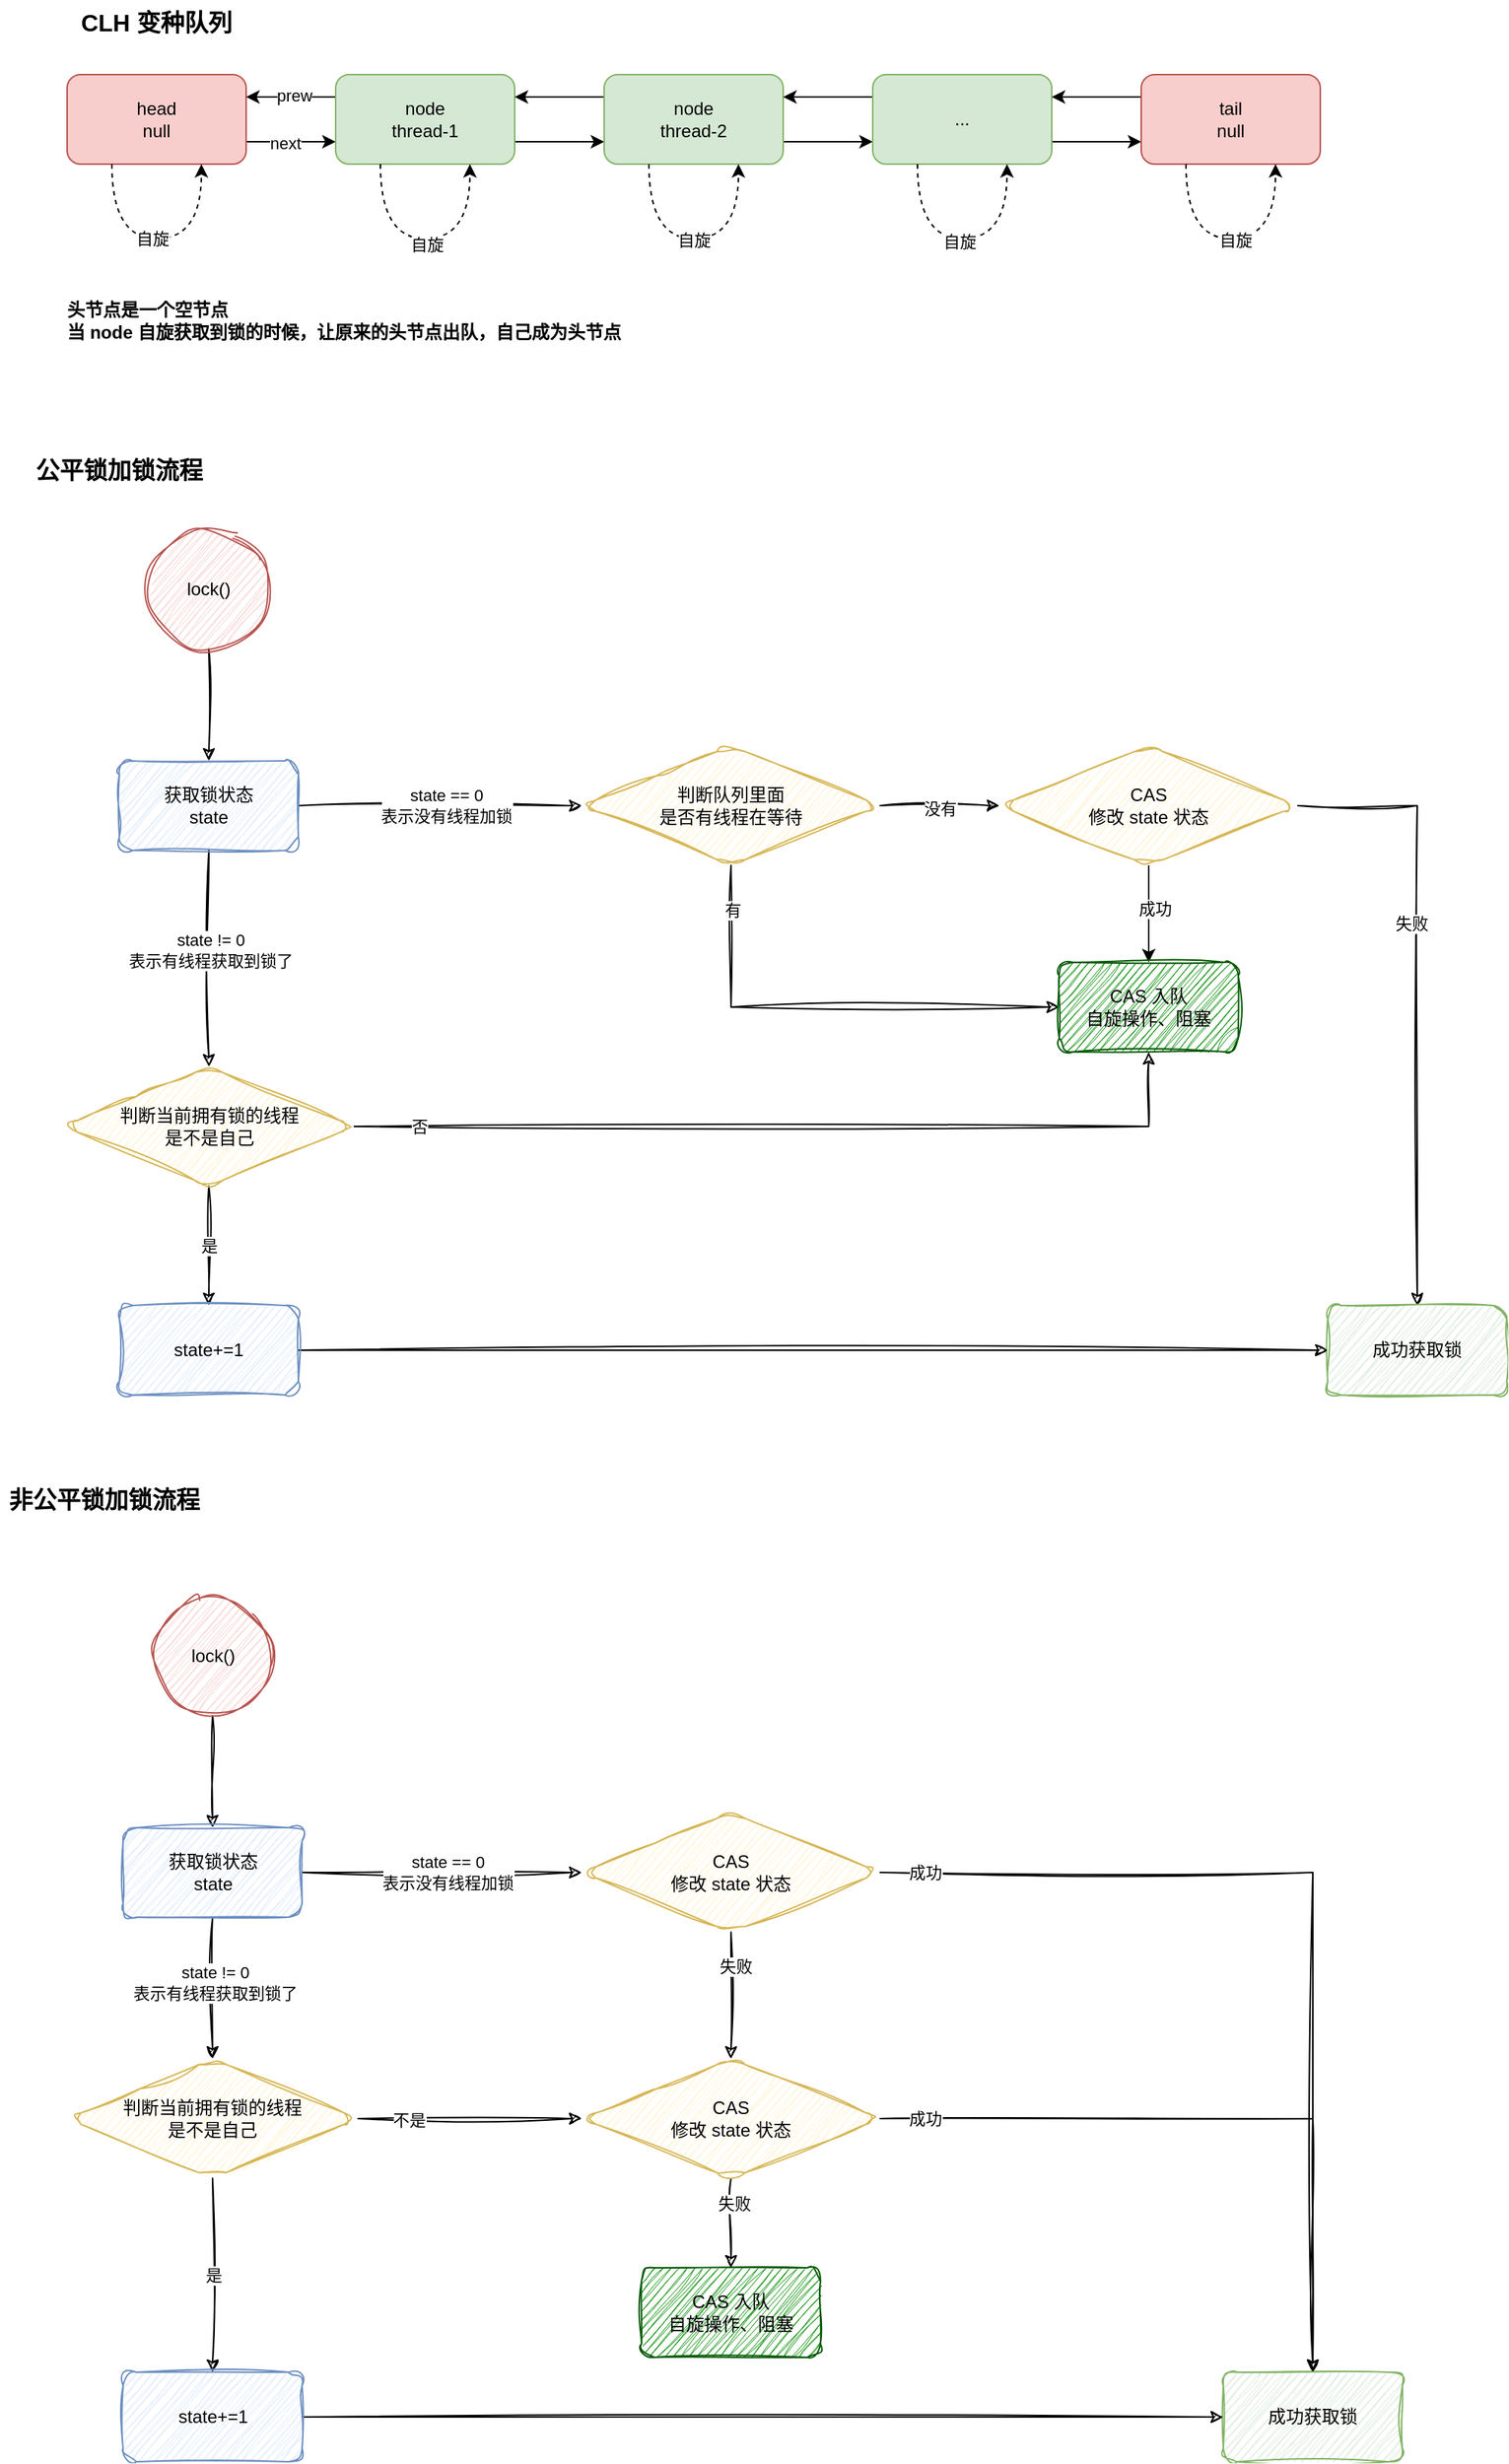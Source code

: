 <mxfile version="21.0.8" type="github">
  <diagram name="第 1 页" id="FUIqtDbXGrKp6zwSzvvZ">
    <mxGraphModel dx="1242" dy="784" grid="1" gridSize="10" guides="1" tooltips="1" connect="1" arrows="1" fold="1" page="1" pageScale="1" pageWidth="827" pageHeight="1169" math="0" shadow="0">
      <root>
        <mxCell id="0" />
        <mxCell id="1" parent="0" />
        <mxCell id="d-1qfOg3ctC3Ut8DfuQS-3" value="" style="edgeStyle=orthogonalEdgeStyle;rounded=0;orthogonalLoop=1;jettySize=auto;html=1;sketch=1;curveFitting=1;jiggle=2;exitX=0.5;exitY=1;exitDx=0;exitDy=0;" edge="1" parent="1" source="d-1qfOg3ctC3Ut8DfuQS-39" target="d-1qfOg3ctC3Ut8DfuQS-2">
          <mxGeometry relative="1" as="geometry">
            <mxPoint x="210" y="500" as="sourcePoint" />
          </mxGeometry>
        </mxCell>
        <mxCell id="d-1qfOg3ctC3Ut8DfuQS-6" value="" style="edgeStyle=orthogonalEdgeStyle;rounded=0;orthogonalLoop=1;jettySize=auto;html=1;sketch=1;curveFitting=1;jiggle=2;" edge="1" parent="1" source="d-1qfOg3ctC3Ut8DfuQS-2" target="d-1qfOg3ctC3Ut8DfuQS-5">
          <mxGeometry relative="1" as="geometry" />
        </mxCell>
        <mxCell id="d-1qfOg3ctC3Ut8DfuQS-7" value="state == 0&lt;br&gt;表示没有线程加锁" style="edgeLabel;html=1;align=center;verticalAlign=middle;resizable=0;points=[];" vertex="1" connectable="0" parent="d-1qfOg3ctC3Ut8DfuQS-6">
          <mxGeometry x="0.04" relative="1" as="geometry">
            <mxPoint as="offset" />
          </mxGeometry>
        </mxCell>
        <mxCell id="d-1qfOg3ctC3Ut8DfuQS-51" value="" style="edgeStyle=orthogonalEdgeStyle;rounded=0;orthogonalLoop=1;jettySize=auto;html=1;sketch=1;curveFitting=1;jiggle=2;" edge="1" parent="1" source="d-1qfOg3ctC3Ut8DfuQS-2" target="d-1qfOg3ctC3Ut8DfuQS-50">
          <mxGeometry relative="1" as="geometry" />
        </mxCell>
        <mxCell id="d-1qfOg3ctC3Ut8DfuQS-52" value="state != 0&lt;br&gt;表示有线程获取到锁了" style="edgeLabel;html=1;align=center;verticalAlign=middle;resizable=0;points=[];" vertex="1" connectable="0" parent="d-1qfOg3ctC3Ut8DfuQS-51">
          <mxGeometry x="-0.086" y="1" relative="1" as="geometry">
            <mxPoint as="offset" />
          </mxGeometry>
        </mxCell>
        <mxCell id="d-1qfOg3ctC3Ut8DfuQS-2" value="获取锁状态&lt;br&gt;state" style="whiteSpace=wrap;html=1;rounded=1;sketch=1;curveFitting=1;jiggle=2;fillColor=#dae8fc;strokeColor=#6c8ebf;" vertex="1" parent="1">
          <mxGeometry x="150" y="580" width="120" height="60" as="geometry" />
        </mxCell>
        <mxCell id="d-1qfOg3ctC3Ut8DfuQS-4" value="公平锁加锁流程" style="text;html=1;strokeColor=none;fillColor=none;align=center;verticalAlign=middle;whiteSpace=wrap;rounded=0;fontStyle=1;fontSize=16;" vertex="1" parent="1">
          <mxGeometry x="80" y="370" width="140" height="30" as="geometry" />
        </mxCell>
        <mxCell id="d-1qfOg3ctC3Ut8DfuQS-38" value="" style="edgeStyle=orthogonalEdgeStyle;rounded=0;orthogonalLoop=1;jettySize=auto;html=1;sketch=1;curveFitting=1;jiggle=2;" edge="1" parent="1" source="d-1qfOg3ctC3Ut8DfuQS-5" target="d-1qfOg3ctC3Ut8DfuQS-37">
          <mxGeometry relative="1" as="geometry" />
        </mxCell>
        <mxCell id="d-1qfOg3ctC3Ut8DfuQS-59" value="没有" style="edgeLabel;html=1;align=center;verticalAlign=middle;resizable=0;points=[];" vertex="1" connectable="0" parent="d-1qfOg3ctC3Ut8DfuQS-38">
          <mxGeometry y="-2" relative="1" as="geometry">
            <mxPoint as="offset" />
          </mxGeometry>
        </mxCell>
        <mxCell id="d-1qfOg3ctC3Ut8DfuQS-49" style="edgeStyle=orthogonalEdgeStyle;rounded=0;orthogonalLoop=1;jettySize=auto;html=1;exitX=0.5;exitY=1;exitDx=0;exitDy=0;entryX=0;entryY=0.5;entryDx=0;entryDy=0;sketch=1;curveFitting=1;jiggle=2;" edge="1" parent="1" source="d-1qfOg3ctC3Ut8DfuQS-5" target="d-1qfOg3ctC3Ut8DfuQS-45">
          <mxGeometry relative="1" as="geometry" />
        </mxCell>
        <mxCell id="d-1qfOg3ctC3Ut8DfuQS-60" value="有" style="edgeLabel;html=1;align=center;verticalAlign=middle;resizable=0;points=[];" vertex="1" connectable="0" parent="d-1qfOg3ctC3Ut8DfuQS-49">
          <mxGeometry x="-0.809" y="1" relative="1" as="geometry">
            <mxPoint as="offset" />
          </mxGeometry>
        </mxCell>
        <mxCell id="d-1qfOg3ctC3Ut8DfuQS-5" value="判断队列里面&lt;br&gt;是否有线程在等待" style="rhombus;whiteSpace=wrap;html=1;rounded=1;sketch=1;curveFitting=1;jiggle=2;fillColor=#fff2cc;strokeColor=#d6b656;" vertex="1" parent="1">
          <mxGeometry x="460" y="570" width="200" height="80" as="geometry" />
        </mxCell>
        <mxCell id="d-1qfOg3ctC3Ut8DfuQS-17" style="edgeStyle=orthogonalEdgeStyle;rounded=0;orthogonalLoop=1;jettySize=auto;html=1;exitX=1;exitY=0.75;exitDx=0;exitDy=0;entryX=0;entryY=0.75;entryDx=0;entryDy=0;" edge="1" parent="1" source="d-1qfOg3ctC3Ut8DfuQS-8" target="d-1qfOg3ctC3Ut8DfuQS-9">
          <mxGeometry relative="1" as="geometry" />
        </mxCell>
        <mxCell id="d-1qfOg3ctC3Ut8DfuQS-22" value="next" style="edgeLabel;html=1;align=center;verticalAlign=middle;resizable=0;points=[];" vertex="1" connectable="0" parent="d-1qfOg3ctC3Ut8DfuQS-17">
          <mxGeometry x="-0.133" y="-1" relative="1" as="geometry">
            <mxPoint as="offset" />
          </mxGeometry>
        </mxCell>
        <mxCell id="d-1qfOg3ctC3Ut8DfuQS-8" value="head&lt;br&gt;null" style="rounded=1;whiteSpace=wrap;html=1;fillColor=#f8cecc;strokeColor=#b85450;" vertex="1" parent="1">
          <mxGeometry x="115" y="120" width="120" height="60" as="geometry" />
        </mxCell>
        <mxCell id="d-1qfOg3ctC3Ut8DfuQS-13" style="edgeStyle=orthogonalEdgeStyle;rounded=0;orthogonalLoop=1;jettySize=auto;html=1;exitX=0;exitY=0.25;exitDx=0;exitDy=0;entryX=1;entryY=0.25;entryDx=0;entryDy=0;" edge="1" parent="1" source="d-1qfOg3ctC3Ut8DfuQS-9" target="d-1qfOg3ctC3Ut8DfuQS-8">
          <mxGeometry relative="1" as="geometry" />
        </mxCell>
        <mxCell id="d-1qfOg3ctC3Ut8DfuQS-21" value="prew" style="edgeLabel;html=1;align=center;verticalAlign=middle;resizable=0;points=[];" vertex="1" connectable="0" parent="d-1qfOg3ctC3Ut8DfuQS-13">
          <mxGeometry x="-0.067" y="-1" relative="1" as="geometry">
            <mxPoint as="offset" />
          </mxGeometry>
        </mxCell>
        <mxCell id="d-1qfOg3ctC3Ut8DfuQS-18" style="edgeStyle=orthogonalEdgeStyle;rounded=0;orthogonalLoop=1;jettySize=auto;html=1;exitX=1;exitY=0.75;exitDx=0;exitDy=0;entryX=0;entryY=0.75;entryDx=0;entryDy=0;" edge="1" parent="1" source="d-1qfOg3ctC3Ut8DfuQS-9" target="d-1qfOg3ctC3Ut8DfuQS-10">
          <mxGeometry relative="1" as="geometry" />
        </mxCell>
        <mxCell id="d-1qfOg3ctC3Ut8DfuQS-9" value="node&lt;br&gt;thread-1" style="rounded=1;whiteSpace=wrap;html=1;fillColor=#d5e8d4;strokeColor=#82b366;" vertex="1" parent="1">
          <mxGeometry x="295" y="120" width="120" height="60" as="geometry" />
        </mxCell>
        <mxCell id="d-1qfOg3ctC3Ut8DfuQS-14" style="edgeStyle=orthogonalEdgeStyle;rounded=0;orthogonalLoop=1;jettySize=auto;html=1;exitX=0;exitY=0.25;exitDx=0;exitDy=0;entryX=1;entryY=0.25;entryDx=0;entryDy=0;" edge="1" parent="1" source="d-1qfOg3ctC3Ut8DfuQS-10" target="d-1qfOg3ctC3Ut8DfuQS-9">
          <mxGeometry relative="1" as="geometry" />
        </mxCell>
        <mxCell id="d-1qfOg3ctC3Ut8DfuQS-19" style="edgeStyle=orthogonalEdgeStyle;rounded=0;orthogonalLoop=1;jettySize=auto;html=1;exitX=1;exitY=0.75;exitDx=0;exitDy=0;entryX=0;entryY=0.75;entryDx=0;entryDy=0;" edge="1" parent="1" source="d-1qfOg3ctC3Ut8DfuQS-10" target="d-1qfOg3ctC3Ut8DfuQS-11">
          <mxGeometry relative="1" as="geometry" />
        </mxCell>
        <mxCell id="d-1qfOg3ctC3Ut8DfuQS-10" value="node&lt;br&gt;thread-2" style="rounded=1;whiteSpace=wrap;html=1;fillColor=#d5e8d4;strokeColor=#82b366;" vertex="1" parent="1">
          <mxGeometry x="475" y="120" width="120" height="60" as="geometry" />
        </mxCell>
        <mxCell id="d-1qfOg3ctC3Ut8DfuQS-15" style="edgeStyle=orthogonalEdgeStyle;rounded=0;orthogonalLoop=1;jettySize=auto;html=1;exitX=0;exitY=0.25;exitDx=0;exitDy=0;entryX=1;entryY=0.25;entryDx=0;entryDy=0;" edge="1" parent="1" source="d-1qfOg3ctC3Ut8DfuQS-11" target="d-1qfOg3ctC3Ut8DfuQS-10">
          <mxGeometry relative="1" as="geometry" />
        </mxCell>
        <mxCell id="d-1qfOg3ctC3Ut8DfuQS-20" style="edgeStyle=orthogonalEdgeStyle;rounded=0;orthogonalLoop=1;jettySize=auto;html=1;exitX=1;exitY=0.75;exitDx=0;exitDy=0;entryX=0;entryY=0.75;entryDx=0;entryDy=0;" edge="1" parent="1" source="d-1qfOg3ctC3Ut8DfuQS-11" target="d-1qfOg3ctC3Ut8DfuQS-12">
          <mxGeometry relative="1" as="geometry" />
        </mxCell>
        <mxCell id="d-1qfOg3ctC3Ut8DfuQS-11" value="..." style="rounded=1;whiteSpace=wrap;html=1;fillColor=#d5e8d4;strokeColor=#82b366;" vertex="1" parent="1">
          <mxGeometry x="655" y="120" width="120" height="60" as="geometry" />
        </mxCell>
        <mxCell id="d-1qfOg3ctC3Ut8DfuQS-16" style="edgeStyle=orthogonalEdgeStyle;rounded=0;orthogonalLoop=1;jettySize=auto;html=1;exitX=0;exitY=0.25;exitDx=0;exitDy=0;entryX=1;entryY=0.25;entryDx=0;entryDy=0;" edge="1" parent="1" source="d-1qfOg3ctC3Ut8DfuQS-12" target="d-1qfOg3ctC3Ut8DfuQS-11">
          <mxGeometry relative="1" as="geometry" />
        </mxCell>
        <mxCell id="d-1qfOg3ctC3Ut8DfuQS-12" value="tail&lt;br&gt;null" style="rounded=1;whiteSpace=wrap;html=1;fillColor=#f8cecc;strokeColor=#b85450;" vertex="1" parent="1">
          <mxGeometry x="835" y="120" width="120" height="60" as="geometry" />
        </mxCell>
        <mxCell id="d-1qfOg3ctC3Ut8DfuQS-23" value="CLH 变种队列" style="text;html=1;strokeColor=none;fillColor=none;align=center;verticalAlign=middle;whiteSpace=wrap;rounded=0;fontStyle=1;fontSize=16;" vertex="1" parent="1">
          <mxGeometry x="90" y="70" width="170" height="30" as="geometry" />
        </mxCell>
        <mxCell id="d-1qfOg3ctC3Ut8DfuQS-24" style="edgeStyle=orthogonalEdgeStyle;rounded=0;orthogonalLoop=1;jettySize=auto;html=1;exitX=0.25;exitY=1;exitDx=0;exitDy=0;entryX=0.75;entryY=1;entryDx=0;entryDy=0;curved=1;dashed=1;" edge="1" parent="1" source="d-1qfOg3ctC3Ut8DfuQS-9" target="d-1qfOg3ctC3Ut8DfuQS-9">
          <mxGeometry relative="1" as="geometry">
            <Array as="points">
              <mxPoint x="325" y="230" />
              <mxPoint x="385" y="230" />
            </Array>
          </mxGeometry>
        </mxCell>
        <mxCell id="d-1qfOg3ctC3Ut8DfuQS-31" value="自旋" style="edgeLabel;html=1;align=center;verticalAlign=middle;resizable=0;points=[];" vertex="1" connectable="0" parent="d-1qfOg3ctC3Ut8DfuQS-24">
          <mxGeometry x="0.013" y="-4" relative="1" as="geometry">
            <mxPoint as="offset" />
          </mxGeometry>
        </mxCell>
        <mxCell id="d-1qfOg3ctC3Ut8DfuQS-26" style="edgeStyle=orthogonalEdgeStyle;rounded=0;orthogonalLoop=1;jettySize=auto;html=1;exitX=0.25;exitY=1;exitDx=0;exitDy=0;entryX=0.75;entryY=1;entryDx=0;entryDy=0;curved=1;dashed=1;" edge="1" parent="1" source="d-1qfOg3ctC3Ut8DfuQS-10" target="d-1qfOg3ctC3Ut8DfuQS-10">
          <mxGeometry relative="1" as="geometry">
            <Array as="points">
              <mxPoint x="505" y="230" />
              <mxPoint x="565" y="230" />
            </Array>
          </mxGeometry>
        </mxCell>
        <mxCell id="d-1qfOg3ctC3Ut8DfuQS-32" value="自旋" style="edgeLabel;html=1;align=center;verticalAlign=middle;resizable=0;points=[];" vertex="1" connectable="0" parent="d-1qfOg3ctC3Ut8DfuQS-26">
          <mxGeometry y="-1" relative="1" as="geometry">
            <mxPoint as="offset" />
          </mxGeometry>
        </mxCell>
        <mxCell id="d-1qfOg3ctC3Ut8DfuQS-27" style="edgeStyle=orthogonalEdgeStyle;rounded=0;orthogonalLoop=1;jettySize=auto;html=1;exitX=0.25;exitY=1;exitDx=0;exitDy=0;entryX=0.75;entryY=1;entryDx=0;entryDy=0;curved=1;dashed=1;" edge="1" parent="1" source="d-1qfOg3ctC3Ut8DfuQS-11" target="d-1qfOg3ctC3Ut8DfuQS-11">
          <mxGeometry relative="1" as="geometry">
            <Array as="points">
              <mxPoint x="685" y="230" />
              <mxPoint x="745" y="230" />
            </Array>
          </mxGeometry>
        </mxCell>
        <mxCell id="d-1qfOg3ctC3Ut8DfuQS-33" value="自旋" style="edgeLabel;html=1;align=center;verticalAlign=middle;resizable=0;points=[];" vertex="1" connectable="0" parent="d-1qfOg3ctC3Ut8DfuQS-27">
          <mxGeometry x="-0.025" y="-2" relative="1" as="geometry">
            <mxPoint as="offset" />
          </mxGeometry>
        </mxCell>
        <mxCell id="d-1qfOg3ctC3Ut8DfuQS-28" style="edgeStyle=orthogonalEdgeStyle;rounded=0;orthogonalLoop=1;jettySize=auto;html=1;exitX=0.25;exitY=1;exitDx=0;exitDy=0;entryX=0.75;entryY=1;entryDx=0;entryDy=0;curved=1;dashed=1;" edge="1" parent="1" source="d-1qfOg3ctC3Ut8DfuQS-12" target="d-1qfOg3ctC3Ut8DfuQS-12">
          <mxGeometry relative="1" as="geometry">
            <Array as="points">
              <mxPoint x="865" y="230" />
              <mxPoint x="925" y="230" />
            </Array>
          </mxGeometry>
        </mxCell>
        <mxCell id="d-1qfOg3ctC3Ut8DfuQS-34" value="自旋" style="edgeLabel;html=1;align=center;verticalAlign=middle;resizable=0;points=[];" vertex="1" connectable="0" parent="d-1qfOg3ctC3Ut8DfuQS-28">
          <mxGeometry x="0.037" y="-1" relative="1" as="geometry">
            <mxPoint as="offset" />
          </mxGeometry>
        </mxCell>
        <mxCell id="d-1qfOg3ctC3Ut8DfuQS-29" style="edgeStyle=orthogonalEdgeStyle;rounded=0;orthogonalLoop=1;jettySize=auto;html=1;exitX=0.25;exitY=1;exitDx=0;exitDy=0;entryX=0.75;entryY=1;entryDx=0;entryDy=0;curved=1;dashed=1;" edge="1" parent="1" source="d-1qfOg3ctC3Ut8DfuQS-8" target="d-1qfOg3ctC3Ut8DfuQS-8">
          <mxGeometry relative="1" as="geometry">
            <Array as="points">
              <mxPoint x="145" y="230" />
              <mxPoint x="205" y="230" />
            </Array>
          </mxGeometry>
        </mxCell>
        <mxCell id="d-1qfOg3ctC3Ut8DfuQS-30" value="自旋" style="edgeLabel;html=1;align=center;verticalAlign=middle;resizable=0;points=[];" vertex="1" connectable="0" parent="d-1qfOg3ctC3Ut8DfuQS-29">
          <mxGeometry x="-0.037" relative="1" as="geometry">
            <mxPoint as="offset" />
          </mxGeometry>
        </mxCell>
        <mxCell id="d-1qfOg3ctC3Ut8DfuQS-42" value="" style="edgeStyle=orthogonalEdgeStyle;rounded=0;orthogonalLoop=1;jettySize=auto;html=1;sketch=1;curveFitting=1;jiggle=2;" edge="1" parent="1" source="d-1qfOg3ctC3Ut8DfuQS-37" target="d-1qfOg3ctC3Ut8DfuQS-41">
          <mxGeometry relative="1" as="geometry" />
        </mxCell>
        <mxCell id="d-1qfOg3ctC3Ut8DfuQS-47" value="失败" style="edgeLabel;html=1;align=center;verticalAlign=middle;resizable=0;points=[];" vertex="1" connectable="0" parent="d-1qfOg3ctC3Ut8DfuQS-42">
          <mxGeometry x="-0.233" y="-4" relative="1" as="geometry">
            <mxPoint as="offset" />
          </mxGeometry>
        </mxCell>
        <mxCell id="d-1qfOg3ctC3Ut8DfuQS-46" value="" style="edgeStyle=orthogonalEdgeStyle;rounded=0;orthogonalLoop=1;jettySize=auto;html=1;" edge="1" parent="1" source="d-1qfOg3ctC3Ut8DfuQS-37" target="d-1qfOg3ctC3Ut8DfuQS-45">
          <mxGeometry relative="1" as="geometry" />
        </mxCell>
        <mxCell id="d-1qfOg3ctC3Ut8DfuQS-48" value="成功" style="edgeLabel;html=1;align=center;verticalAlign=middle;resizable=0;points=[];" vertex="1" connectable="0" parent="d-1qfOg3ctC3Ut8DfuQS-46">
          <mxGeometry x="-0.111" y="4" relative="1" as="geometry">
            <mxPoint as="offset" />
          </mxGeometry>
        </mxCell>
        <mxCell id="d-1qfOg3ctC3Ut8DfuQS-37" value="CAS&lt;br&gt;修改 state 状态" style="rhombus;whiteSpace=wrap;html=1;rounded=1;sketch=1;curveFitting=1;jiggle=2;fillColor=#fff2cc;strokeColor=#d6b656;" vertex="1" parent="1">
          <mxGeometry x="740" y="570" width="200" height="80" as="geometry" />
        </mxCell>
        <mxCell id="d-1qfOg3ctC3Ut8DfuQS-39" value="lock()" style="ellipse;whiteSpace=wrap;html=1;aspect=fixed;sketch=1;curveFitting=1;jiggle=2;fillColor=#f8cecc;strokeColor=#b85450;" vertex="1" parent="1">
          <mxGeometry x="170" y="425" width="80" height="80" as="geometry" />
        </mxCell>
        <mxCell id="d-1qfOg3ctC3Ut8DfuQS-41" value="成功获取锁" style="whiteSpace=wrap;html=1;fillColor=#d5e8d4;strokeColor=#82b366;rounded=1;sketch=1;curveFitting=1;jiggle=2;" vertex="1" parent="1">
          <mxGeometry x="960" y="945" width="120" height="60" as="geometry" />
        </mxCell>
        <mxCell id="d-1qfOg3ctC3Ut8DfuQS-45" value="CAS 入队&lt;br&gt;自旋操作、阻塞" style="whiteSpace=wrap;html=1;rounded=1;sketch=1;curveFitting=1;jiggle=2;fillColor=#008a00;strokeColor=#005700;fontColor=#000000;" vertex="1" parent="1">
          <mxGeometry x="780" y="715" width="120" height="60" as="geometry" />
        </mxCell>
        <mxCell id="d-1qfOg3ctC3Ut8DfuQS-54" value="是" style="edgeStyle=orthogonalEdgeStyle;rounded=0;orthogonalLoop=1;jettySize=auto;html=1;sketch=1;curveFitting=1;jiggle=2;" edge="1" parent="1" source="d-1qfOg3ctC3Ut8DfuQS-50" target="d-1qfOg3ctC3Ut8DfuQS-53">
          <mxGeometry relative="1" as="geometry" />
        </mxCell>
        <mxCell id="d-1qfOg3ctC3Ut8DfuQS-56" style="edgeStyle=orthogonalEdgeStyle;rounded=0;orthogonalLoop=1;jettySize=auto;html=1;exitX=1;exitY=0.5;exitDx=0;exitDy=0;entryX=0.5;entryY=1;entryDx=0;entryDy=0;sketch=1;curveFitting=1;jiggle=2;" edge="1" parent="1" source="d-1qfOg3ctC3Ut8DfuQS-50" target="d-1qfOg3ctC3Ut8DfuQS-45">
          <mxGeometry relative="1" as="geometry" />
        </mxCell>
        <mxCell id="d-1qfOg3ctC3Ut8DfuQS-58" value="否" style="edgeLabel;html=1;align=center;verticalAlign=middle;resizable=0;points=[];" vertex="1" connectable="0" parent="d-1qfOg3ctC3Ut8DfuQS-56">
          <mxGeometry x="-0.854" relative="1" as="geometry">
            <mxPoint x="1" as="offset" />
          </mxGeometry>
        </mxCell>
        <mxCell id="d-1qfOg3ctC3Ut8DfuQS-50" value="判断当前拥有锁的线程&lt;br&gt;是不是自己" style="rhombus;whiteSpace=wrap;html=1;rounded=1;sketch=1;curveFitting=1;jiggle=2;fillColor=#fff2cc;strokeColor=#d6b656;" vertex="1" parent="1">
          <mxGeometry x="112.5" y="785" width="195" height="80" as="geometry" />
        </mxCell>
        <mxCell id="d-1qfOg3ctC3Ut8DfuQS-61" style="edgeStyle=orthogonalEdgeStyle;rounded=0;orthogonalLoop=1;jettySize=auto;html=1;exitX=1;exitY=0.5;exitDx=0;exitDy=0;entryX=0;entryY=0.5;entryDx=0;entryDy=0;sketch=1;curveFitting=1;jiggle=2;" edge="1" parent="1" source="d-1qfOg3ctC3Ut8DfuQS-53" target="d-1qfOg3ctC3Ut8DfuQS-41">
          <mxGeometry relative="1" as="geometry" />
        </mxCell>
        <mxCell id="d-1qfOg3ctC3Ut8DfuQS-53" value="state+=1" style="whiteSpace=wrap;html=1;fillColor=#dae8fc;strokeColor=#6c8ebf;rounded=1;sketch=1;curveFitting=1;jiggle=2;" vertex="1" parent="1">
          <mxGeometry x="150" y="945" width="120" height="60" as="geometry" />
        </mxCell>
        <mxCell id="d-1qfOg3ctC3Ut8DfuQS-63" value="头节点是一个空节点&lt;br&gt;当 node 自旋获取到锁的时候，让原来的头节点出队，自己成为头节点" style="text;html=1;strokeColor=none;fillColor=none;align=left;verticalAlign=middle;whiteSpace=wrap;rounded=0;fontStyle=1" vertex="1" parent="1">
          <mxGeometry x="112.5" y="260" width="386" height="50" as="geometry" />
        </mxCell>
        <mxCell id="d-1qfOg3ctC3Ut8DfuQS-64" value="非公平锁加锁流程" style="text;html=1;strokeColor=none;fillColor=none;align=center;verticalAlign=middle;whiteSpace=wrap;rounded=0;fontStyle=1;fontSize=16;" vertex="1" parent="1">
          <mxGeometry x="70" y="1060" width="140" height="30" as="geometry" />
        </mxCell>
        <mxCell id="d-1qfOg3ctC3Ut8DfuQS-68" value="" style="edgeStyle=orthogonalEdgeStyle;rounded=0;orthogonalLoop=1;jettySize=auto;html=1;sketch=1;curveFitting=1;jiggle=2;exitX=0.5;exitY=1;exitDx=0;exitDy=0;" edge="1" parent="1" source="d-1qfOg3ctC3Ut8DfuQS-84" target="d-1qfOg3ctC3Ut8DfuQS-73">
          <mxGeometry relative="1" as="geometry">
            <mxPoint x="212.5" y="1215" as="sourcePoint" />
          </mxGeometry>
        </mxCell>
        <mxCell id="d-1qfOg3ctC3Ut8DfuQS-69" value="" style="edgeStyle=orthogonalEdgeStyle;rounded=0;orthogonalLoop=1;jettySize=auto;html=1;sketch=1;curveFitting=1;jiggle=2;entryX=0;entryY=0.5;entryDx=0;entryDy=0;" edge="1" parent="1" source="d-1qfOg3ctC3Ut8DfuQS-73" target="d-1qfOg3ctC3Ut8DfuQS-83">
          <mxGeometry relative="1" as="geometry">
            <mxPoint x="462.5" y="1325" as="targetPoint" />
          </mxGeometry>
        </mxCell>
        <mxCell id="d-1qfOg3ctC3Ut8DfuQS-70" value="state == 0&lt;br&gt;表示没有线程加锁" style="edgeLabel;html=1;align=center;verticalAlign=middle;resizable=0;points=[];" vertex="1" connectable="0" parent="d-1qfOg3ctC3Ut8DfuQS-69">
          <mxGeometry x="0.04" relative="1" as="geometry">
            <mxPoint as="offset" />
          </mxGeometry>
        </mxCell>
        <mxCell id="d-1qfOg3ctC3Ut8DfuQS-71" value="" style="edgeStyle=orthogonalEdgeStyle;rounded=0;orthogonalLoop=1;jettySize=auto;html=1;sketch=1;curveFitting=1;jiggle=2;" edge="1" parent="1" source="d-1qfOg3ctC3Ut8DfuQS-73" target="d-1qfOg3ctC3Ut8DfuQS-90">
          <mxGeometry relative="1" as="geometry" />
        </mxCell>
        <mxCell id="d-1qfOg3ctC3Ut8DfuQS-72" value="state != 0&lt;br&gt;表示有线程获取到锁了" style="edgeLabel;html=1;align=center;verticalAlign=middle;resizable=0;points=[];" vertex="1" connectable="0" parent="d-1qfOg3ctC3Ut8DfuQS-71">
          <mxGeometry x="-0.086" y="1" relative="1" as="geometry">
            <mxPoint as="offset" />
          </mxGeometry>
        </mxCell>
        <mxCell id="d-1qfOg3ctC3Ut8DfuQS-73" value="获取锁状态&lt;br&gt;state" style="whiteSpace=wrap;html=1;rounded=1;sketch=1;curveFitting=1;jiggle=2;fillColor=#dae8fc;strokeColor=#6c8ebf;" vertex="1" parent="1">
          <mxGeometry x="152.5" y="1295" width="120" height="60" as="geometry" />
        </mxCell>
        <mxCell id="d-1qfOg3ctC3Ut8DfuQS-79" value="" style="edgeStyle=orthogonalEdgeStyle;rounded=0;orthogonalLoop=1;jettySize=auto;html=1;sketch=1;curveFitting=1;jiggle=2;" edge="1" parent="1" source="d-1qfOg3ctC3Ut8DfuQS-83" target="d-1qfOg3ctC3Ut8DfuQS-85">
          <mxGeometry relative="1" as="geometry" />
        </mxCell>
        <mxCell id="d-1qfOg3ctC3Ut8DfuQS-80" value="成功" style="edgeLabel;html=1;align=center;verticalAlign=middle;resizable=0;points=[];" vertex="1" connectable="0" parent="d-1qfOg3ctC3Ut8DfuQS-79">
          <mxGeometry x="-0.233" y="-4" relative="1" as="geometry">
            <mxPoint x="-210" y="-4" as="offset" />
          </mxGeometry>
        </mxCell>
        <mxCell id="d-1qfOg3ctC3Ut8DfuQS-94" value="" style="edgeStyle=orthogonalEdgeStyle;rounded=0;orthogonalLoop=1;jettySize=auto;html=1;sketch=1;curveFitting=1;jiggle=2;entryX=0.5;entryY=0;entryDx=0;entryDy=0;" edge="1" parent="1" source="d-1qfOg3ctC3Ut8DfuQS-83" target="d-1qfOg3ctC3Ut8DfuQS-96">
          <mxGeometry relative="1" as="geometry">
            <mxPoint x="560" y="1445" as="targetPoint" />
          </mxGeometry>
        </mxCell>
        <mxCell id="d-1qfOg3ctC3Ut8DfuQS-95" value="失败" style="edgeLabel;html=1;align=center;verticalAlign=middle;resizable=0;points=[];" vertex="1" connectable="0" parent="d-1qfOg3ctC3Ut8DfuQS-94">
          <mxGeometry x="-0.475" y="3" relative="1" as="geometry">
            <mxPoint as="offset" />
          </mxGeometry>
        </mxCell>
        <mxCell id="d-1qfOg3ctC3Ut8DfuQS-83" value="CAS&lt;br&gt;修改 state 状态" style="rhombus;whiteSpace=wrap;html=1;rounded=1;sketch=1;curveFitting=1;jiggle=2;fillColor=#fff2cc;strokeColor=#d6b656;" vertex="1" parent="1">
          <mxGeometry x="460" y="1285" width="200" height="80" as="geometry" />
        </mxCell>
        <mxCell id="d-1qfOg3ctC3Ut8DfuQS-84" value="lock()" style="ellipse;whiteSpace=wrap;html=1;aspect=fixed;sketch=1;curveFitting=1;jiggle=2;fillColor=#f8cecc;strokeColor=#b85450;" vertex="1" parent="1">
          <mxGeometry x="172.5" y="1140" width="80" height="80" as="geometry" />
        </mxCell>
        <mxCell id="d-1qfOg3ctC3Ut8DfuQS-85" value="成功获取锁" style="whiteSpace=wrap;html=1;fillColor=#d5e8d4;strokeColor=#82b366;rounded=1;sketch=1;curveFitting=1;jiggle=2;" vertex="1" parent="1">
          <mxGeometry x="890" y="1660" width="120" height="60" as="geometry" />
        </mxCell>
        <mxCell id="d-1qfOg3ctC3Ut8DfuQS-86" value="CAS 入队&lt;br&gt;自旋操作、阻塞" style="whiteSpace=wrap;html=1;rounded=1;sketch=1;curveFitting=1;jiggle=2;fillColor=#008a00;strokeColor=#005700;fontColor=#000000;" vertex="1" parent="1">
          <mxGeometry x="500" y="1590" width="120" height="60" as="geometry" />
        </mxCell>
        <mxCell id="d-1qfOg3ctC3Ut8DfuQS-87" value="是" style="edgeStyle=orthogonalEdgeStyle;rounded=0;orthogonalLoop=1;jettySize=auto;html=1;sketch=1;curveFitting=1;jiggle=2;" edge="1" parent="1" source="d-1qfOg3ctC3Ut8DfuQS-90" target="d-1qfOg3ctC3Ut8DfuQS-92">
          <mxGeometry relative="1" as="geometry" />
        </mxCell>
        <mxCell id="d-1qfOg3ctC3Ut8DfuQS-101" style="edgeStyle=orthogonalEdgeStyle;rounded=0;orthogonalLoop=1;jettySize=auto;html=1;exitX=1;exitY=0.5;exitDx=0;exitDy=0;sketch=1;curveFitting=1;jiggle=2;" edge="1" parent="1" source="d-1qfOg3ctC3Ut8DfuQS-90" target="d-1qfOg3ctC3Ut8DfuQS-96">
          <mxGeometry relative="1" as="geometry" />
        </mxCell>
        <mxCell id="d-1qfOg3ctC3Ut8DfuQS-102" value="不是" style="edgeLabel;html=1;align=center;verticalAlign=middle;resizable=0;points=[];" vertex="1" connectable="0" parent="d-1qfOg3ctC3Ut8DfuQS-101">
          <mxGeometry x="-0.547" y="-1" relative="1" as="geometry">
            <mxPoint as="offset" />
          </mxGeometry>
        </mxCell>
        <mxCell id="d-1qfOg3ctC3Ut8DfuQS-90" value="判断当前拥有锁的线程&lt;br&gt;是不是自己" style="rhombus;whiteSpace=wrap;html=1;rounded=1;sketch=1;curveFitting=1;jiggle=2;fillColor=#fff2cc;strokeColor=#d6b656;" vertex="1" parent="1">
          <mxGeometry x="115" y="1450" width="195" height="80" as="geometry" />
        </mxCell>
        <mxCell id="d-1qfOg3ctC3Ut8DfuQS-91" style="edgeStyle=orthogonalEdgeStyle;rounded=0;orthogonalLoop=1;jettySize=auto;html=1;exitX=1;exitY=0.5;exitDx=0;exitDy=0;entryX=0;entryY=0.5;entryDx=0;entryDy=0;sketch=1;curveFitting=1;jiggle=2;" edge="1" parent="1" source="d-1qfOg3ctC3Ut8DfuQS-92" target="d-1qfOg3ctC3Ut8DfuQS-85">
          <mxGeometry relative="1" as="geometry" />
        </mxCell>
        <mxCell id="d-1qfOg3ctC3Ut8DfuQS-92" value="state+=1" style="whiteSpace=wrap;html=1;fillColor=#dae8fc;strokeColor=#6c8ebf;rounded=1;sketch=1;curveFitting=1;jiggle=2;" vertex="1" parent="1">
          <mxGeometry x="152.5" y="1660" width="120" height="60" as="geometry" />
        </mxCell>
        <mxCell id="d-1qfOg3ctC3Ut8DfuQS-97" style="edgeStyle=orthogonalEdgeStyle;rounded=0;orthogonalLoop=1;jettySize=auto;html=1;exitX=1;exitY=0.5;exitDx=0;exitDy=0;entryX=0.5;entryY=0;entryDx=0;entryDy=0;sketch=1;curveFitting=1;jiggle=2;" edge="1" parent="1" source="d-1qfOg3ctC3Ut8DfuQS-96" target="d-1qfOg3ctC3Ut8DfuQS-85">
          <mxGeometry relative="1" as="geometry" />
        </mxCell>
        <mxCell id="d-1qfOg3ctC3Ut8DfuQS-98" value="成功" style="edgeLabel;html=1;align=center;verticalAlign=middle;resizable=0;points=[];" vertex="1" connectable="0" parent="d-1qfOg3ctC3Ut8DfuQS-97">
          <mxGeometry x="-0.608" relative="1" as="geometry">
            <mxPoint x="-60" as="offset" />
          </mxGeometry>
        </mxCell>
        <mxCell id="d-1qfOg3ctC3Ut8DfuQS-99" style="edgeStyle=orthogonalEdgeStyle;rounded=0;orthogonalLoop=1;jettySize=auto;html=1;exitX=0.5;exitY=1;exitDx=0;exitDy=0;entryX=0.5;entryY=0;entryDx=0;entryDy=0;sketch=1;curveFitting=1;jiggle=2;" edge="1" parent="1" source="d-1qfOg3ctC3Ut8DfuQS-96" target="d-1qfOg3ctC3Ut8DfuQS-86">
          <mxGeometry relative="1" as="geometry" />
        </mxCell>
        <mxCell id="d-1qfOg3ctC3Ut8DfuQS-100" value="失败" style="edgeLabel;html=1;align=center;verticalAlign=middle;resizable=0;points=[];" vertex="1" connectable="0" parent="d-1qfOg3ctC3Ut8DfuQS-99">
          <mxGeometry x="-0.433" y="2" relative="1" as="geometry">
            <mxPoint as="offset" />
          </mxGeometry>
        </mxCell>
        <mxCell id="d-1qfOg3ctC3Ut8DfuQS-96" value="CAS&lt;br&gt;修改 state 状态" style="rhombus;whiteSpace=wrap;html=1;rounded=1;sketch=1;curveFitting=1;jiggle=2;fillColor=#fff2cc;strokeColor=#d6b656;" vertex="1" parent="1">
          <mxGeometry x="460" y="1450" width="200" height="80" as="geometry" />
        </mxCell>
      </root>
    </mxGraphModel>
  </diagram>
</mxfile>
